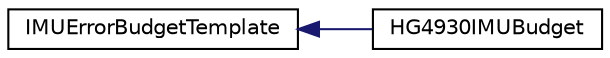 digraph "Graphical Class Hierarchy"
{
 // LATEX_PDF_SIZE
  edge [fontname="Helvetica",fontsize="10",labelfontname="Helvetica",labelfontsize="10"];
  node [fontname="Helvetica",fontsize="10",shape=record];
  rankdir="LR";
  Node0 [label="IMUErrorBudgetTemplate",height=0.2,width=0.4,color="black", fillcolor="white", style="filled",URL="$classIMUErrorBudgetTemplate.html",tooltip=" "];
  Node0 -> Node1 [dir="back",color="midnightblue",fontsize="10",style="solid",fontname="Helvetica"];
  Node1 [label="HG4930IMUBudget",height=0.2,width=0.4,color="black", fillcolor="white", style="filled",URL="$classHG4930IMUBudget.html",tooltip=" "];
}
